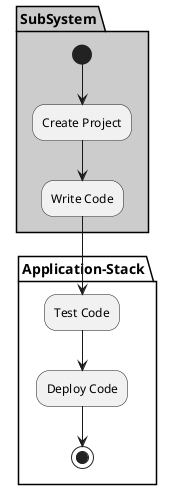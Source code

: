 @startuml

partition "Application-Stack" {

}

partition SubSystem  #cccccc {
  (*) --> "Create Project"
  --> "Write Code"
}

partition "Application-Stack" {
  "Write Code" --> "Test Code"
  "Test Code" --> "Deploy Code"
  "Deploy Code" --> (*)
}

@enduml

